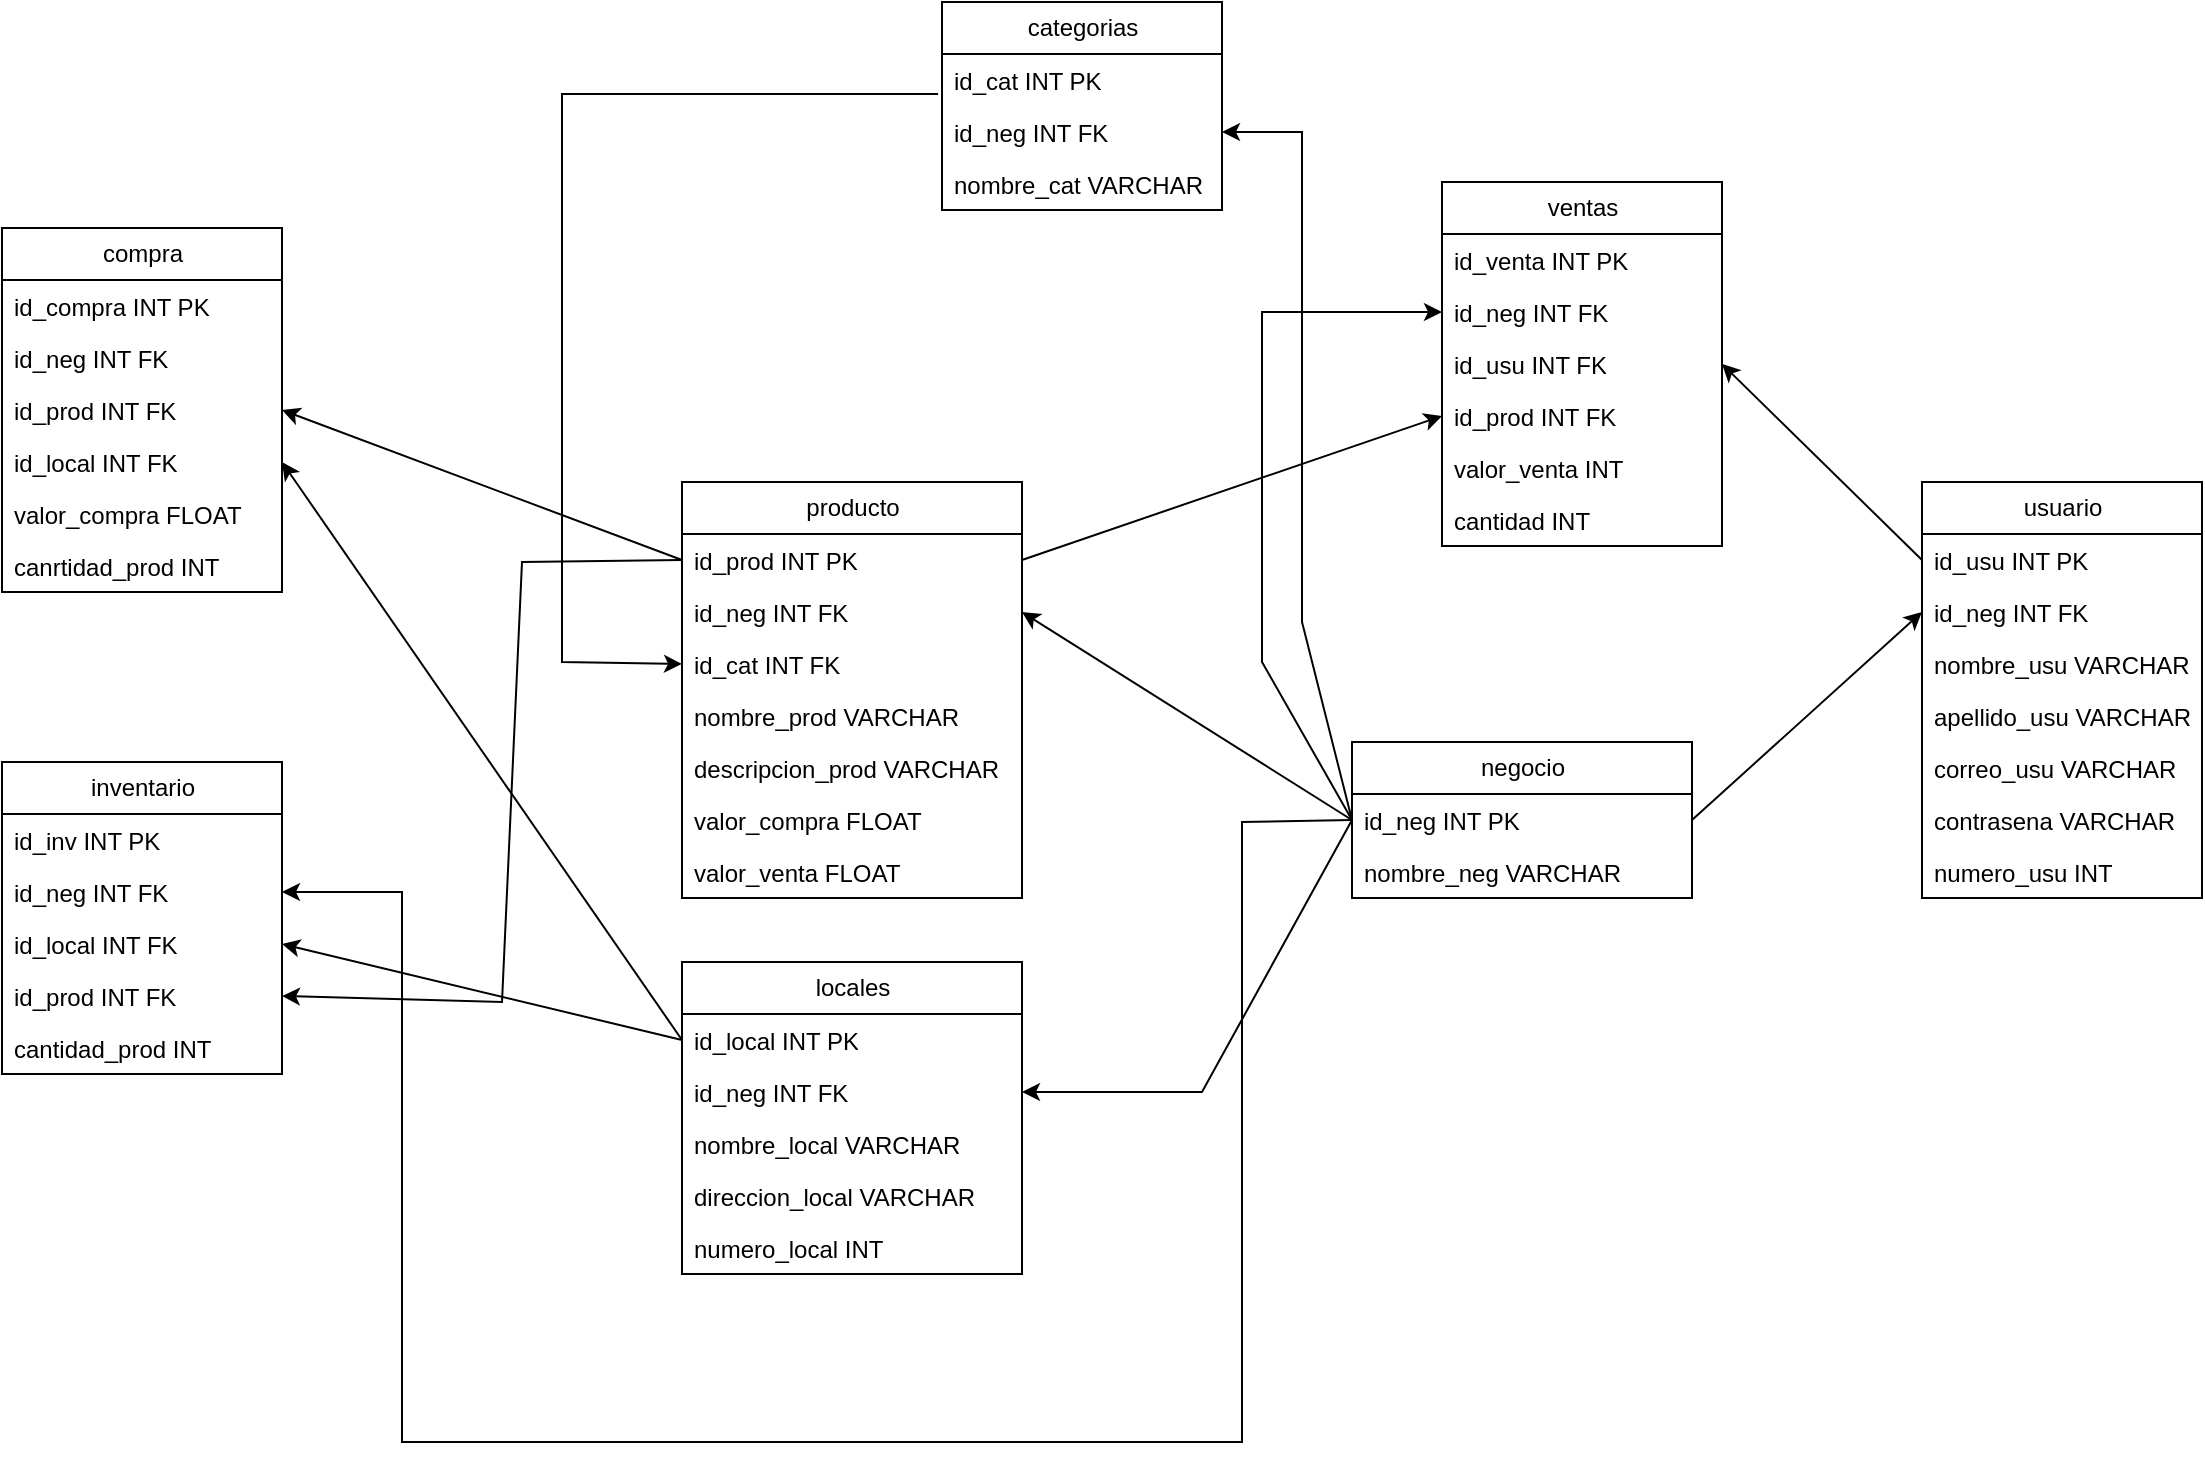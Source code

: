 <mxfile version="26.0.11">
  <diagram name="Página-1" id="N3zhP0M3xj6ttLQQ40Cn">
    <mxGraphModel dx="2261" dy="824" grid="1" gridSize="10" guides="1" tooltips="1" connect="1" arrows="1" fold="1" page="1" pageScale="1" pageWidth="827" pageHeight="1169" math="0" shadow="0">
      <root>
        <mxCell id="0" />
        <mxCell id="1" parent="0" />
        <mxCell id="WGa5YRvQy6xmYXZqtX4u-1" value="negocio" style="swimlane;fontStyle=0;childLayout=stackLayout;horizontal=1;startSize=26;fillColor=none;horizontalStack=0;resizeParent=1;resizeParentMax=0;resizeLast=0;collapsible=1;marginBottom=0;html=1;" parent="1" vertex="1">
          <mxGeometry x="385" y="460" width="170" height="78" as="geometry" />
        </mxCell>
        <mxCell id="WGa5YRvQy6xmYXZqtX4u-2" value="id_neg INT PK" style="text;strokeColor=none;fillColor=none;align=left;verticalAlign=top;spacingLeft=4;spacingRight=4;overflow=hidden;rotatable=0;points=[[0,0.5],[1,0.5]];portConstraint=eastwest;whiteSpace=wrap;html=1;" parent="WGa5YRvQy6xmYXZqtX4u-1" vertex="1">
          <mxGeometry y="26" width="170" height="26" as="geometry" />
        </mxCell>
        <mxCell id="WGa5YRvQy6xmYXZqtX4u-3" value="nombre_neg VARCHAR" style="text;strokeColor=none;fillColor=none;align=left;verticalAlign=top;spacingLeft=4;spacingRight=4;overflow=hidden;rotatable=0;points=[[0,0.5],[1,0.5]];portConstraint=eastwest;whiteSpace=wrap;html=1;" parent="WGa5YRvQy6xmYXZqtX4u-1" vertex="1">
          <mxGeometry y="52" width="170" height="26" as="geometry" />
        </mxCell>
        <mxCell id="WGa5YRvQy6xmYXZqtX4u-6" value="usuario" style="swimlane;fontStyle=0;childLayout=stackLayout;horizontal=1;startSize=26;fillColor=none;horizontalStack=0;resizeParent=1;resizeParentMax=0;resizeLast=0;collapsible=1;marginBottom=0;html=1;" parent="1" vertex="1">
          <mxGeometry x="670" y="330" width="140" height="208" as="geometry" />
        </mxCell>
        <mxCell id="WGa5YRvQy6xmYXZqtX4u-7" value="id_usu INT PK" style="text;strokeColor=none;fillColor=none;align=left;verticalAlign=top;spacingLeft=4;spacingRight=4;overflow=hidden;rotatable=0;points=[[0,0.5],[1,0.5]];portConstraint=eastwest;whiteSpace=wrap;html=1;" parent="WGa5YRvQy6xmYXZqtX4u-6" vertex="1">
          <mxGeometry y="26" width="140" height="26" as="geometry" />
        </mxCell>
        <mxCell id="WGa5YRvQy6xmYXZqtX4u-8" value="id_neg INT FK" style="text;strokeColor=none;fillColor=none;align=left;verticalAlign=top;spacingLeft=4;spacingRight=4;overflow=hidden;rotatable=0;points=[[0,0.5],[1,0.5]];portConstraint=eastwest;whiteSpace=wrap;html=1;" parent="WGa5YRvQy6xmYXZqtX4u-6" vertex="1">
          <mxGeometry y="52" width="140" height="26" as="geometry" />
        </mxCell>
        <mxCell id="WGa5YRvQy6xmYXZqtX4u-9" value="nombre_usu VARCHAR" style="text;strokeColor=none;fillColor=none;align=left;verticalAlign=top;spacingLeft=4;spacingRight=4;overflow=hidden;rotatable=0;points=[[0,0.5],[1,0.5]];portConstraint=eastwest;whiteSpace=wrap;html=1;" parent="WGa5YRvQy6xmYXZqtX4u-6" vertex="1">
          <mxGeometry y="78" width="140" height="26" as="geometry" />
        </mxCell>
        <mxCell id="WGa5YRvQy6xmYXZqtX4u-10" value="apellido_usu VARCHAR" style="text;strokeColor=none;fillColor=none;align=left;verticalAlign=top;spacingLeft=4;spacingRight=4;overflow=hidden;rotatable=0;points=[[0,0.5],[1,0.5]];portConstraint=eastwest;whiteSpace=wrap;html=1;" parent="WGa5YRvQy6xmYXZqtX4u-6" vertex="1">
          <mxGeometry y="104" width="140" height="26" as="geometry" />
        </mxCell>
        <mxCell id="WGa5YRvQy6xmYXZqtX4u-11" value="correo&lt;span style=&quot;background-color: transparent; color: light-dark(rgb(0, 0, 0), rgb(255, 255, 255));&quot;&gt;_usu VARCHAR&lt;/span&gt;" style="text;strokeColor=none;fillColor=none;align=left;verticalAlign=top;spacingLeft=4;spacingRight=4;overflow=hidden;rotatable=0;points=[[0,0.5],[1,0.5]];portConstraint=eastwest;whiteSpace=wrap;html=1;" parent="WGa5YRvQy6xmYXZqtX4u-6" vertex="1">
          <mxGeometry y="130" width="140" height="26" as="geometry" />
        </mxCell>
        <mxCell id="WGa5YRvQy6xmYXZqtX4u-12" value="&lt;span style=&quot;background-color: transparent; color: light-dark(rgb(0, 0, 0), rgb(255, 255, 255));&quot;&gt;contrasena VARCHAR&lt;/span&gt;" style="text;strokeColor=none;fillColor=none;align=left;verticalAlign=top;spacingLeft=4;spacingRight=4;overflow=hidden;rotatable=0;points=[[0,0.5],[1,0.5]];portConstraint=eastwest;whiteSpace=wrap;html=1;" parent="WGa5YRvQy6xmYXZqtX4u-6" vertex="1">
          <mxGeometry y="156" width="140" height="26" as="geometry" />
        </mxCell>
        <mxCell id="WGa5YRvQy6xmYXZqtX4u-13" value="&lt;span style=&quot;background-color: transparent; color: light-dark(rgb(0, 0, 0), rgb(255, 255, 255));&quot;&gt;numero_usu INT&lt;/span&gt;" style="text;strokeColor=none;fillColor=none;align=left;verticalAlign=top;spacingLeft=4;spacingRight=4;overflow=hidden;rotatable=0;points=[[0,0.5],[1,0.5]];portConstraint=eastwest;whiteSpace=wrap;html=1;" parent="WGa5YRvQy6xmYXZqtX4u-6" vertex="1">
          <mxGeometry y="182" width="140" height="26" as="geometry" />
        </mxCell>
        <mxCell id="WGa5YRvQy6xmYXZqtX4u-14" value="producto" style="swimlane;fontStyle=0;childLayout=stackLayout;horizontal=1;startSize=26;fillColor=none;horizontalStack=0;resizeParent=1;resizeParentMax=0;resizeLast=0;collapsible=1;marginBottom=0;html=1;" parent="1" vertex="1">
          <mxGeometry x="50" y="330" width="170" height="208" as="geometry" />
        </mxCell>
        <mxCell id="WGa5YRvQy6xmYXZqtX4u-15" value="id_prod INT PK" style="text;strokeColor=none;fillColor=none;align=left;verticalAlign=top;spacingLeft=4;spacingRight=4;overflow=hidden;rotatable=0;points=[[0,0.5],[1,0.5]];portConstraint=eastwest;whiteSpace=wrap;html=1;" parent="WGa5YRvQy6xmYXZqtX4u-14" vertex="1">
          <mxGeometry y="26" width="170" height="26" as="geometry" />
        </mxCell>
        <mxCell id="WGa5YRvQy6xmYXZqtX4u-16" value="id_neg INT FK" style="text;strokeColor=none;fillColor=none;align=left;verticalAlign=top;spacingLeft=4;spacingRight=4;overflow=hidden;rotatable=0;points=[[0,0.5],[1,0.5]];portConstraint=eastwest;whiteSpace=wrap;html=1;" parent="WGa5YRvQy6xmYXZqtX4u-14" vertex="1">
          <mxGeometry y="52" width="170" height="26" as="geometry" />
        </mxCell>
        <mxCell id="WGa5YRvQy6xmYXZqtX4u-72" value="id_cat INT FK" style="text;strokeColor=none;fillColor=none;align=left;verticalAlign=top;spacingLeft=4;spacingRight=4;overflow=hidden;rotatable=0;points=[[0,0.5],[1,0.5]];portConstraint=eastwest;whiteSpace=wrap;html=1;" parent="WGa5YRvQy6xmYXZqtX4u-14" vertex="1">
          <mxGeometry y="78" width="170" height="26" as="geometry" />
        </mxCell>
        <mxCell id="WGa5YRvQy6xmYXZqtX4u-17" value="nombre_prod VARCHAR" style="text;strokeColor=none;fillColor=none;align=left;verticalAlign=top;spacingLeft=4;spacingRight=4;overflow=hidden;rotatable=0;points=[[0,0.5],[1,0.5]];portConstraint=eastwest;whiteSpace=wrap;html=1;" parent="WGa5YRvQy6xmYXZqtX4u-14" vertex="1">
          <mxGeometry y="104" width="170" height="26" as="geometry" />
        </mxCell>
        <mxCell id="WGa5YRvQy6xmYXZqtX4u-80" value="descripcion_prod VARCHAR" style="text;strokeColor=none;fillColor=none;align=left;verticalAlign=top;spacingLeft=4;spacingRight=4;overflow=hidden;rotatable=0;points=[[0,0.5],[1,0.5]];portConstraint=eastwest;whiteSpace=wrap;html=1;" parent="WGa5YRvQy6xmYXZqtX4u-14" vertex="1">
          <mxGeometry y="130" width="170" height="26" as="geometry" />
        </mxCell>
        <mxCell id="WGa5YRvQy6xmYXZqtX4u-18" value="valor_compra FLOAT" style="text;strokeColor=none;fillColor=none;align=left;verticalAlign=top;spacingLeft=4;spacingRight=4;overflow=hidden;rotatable=0;points=[[0,0.5],[1,0.5]];portConstraint=eastwest;whiteSpace=wrap;html=1;" parent="WGa5YRvQy6xmYXZqtX4u-14" vertex="1">
          <mxGeometry y="156" width="170" height="26" as="geometry" />
        </mxCell>
        <mxCell id="WGa5YRvQy6xmYXZqtX4u-19" value="valor_venta FLOAT" style="text;strokeColor=none;fillColor=none;align=left;verticalAlign=top;spacingLeft=4;spacingRight=4;overflow=hidden;rotatable=0;points=[[0,0.5],[1,0.5]];portConstraint=eastwest;whiteSpace=wrap;html=1;" parent="WGa5YRvQy6xmYXZqtX4u-14" vertex="1">
          <mxGeometry y="182" width="170" height="26" as="geometry" />
        </mxCell>
        <mxCell id="WGa5YRvQy6xmYXZqtX4u-20" value="" style="endArrow=classic;html=1;rounded=0;exitX=1;exitY=0.5;exitDx=0;exitDy=0;entryX=0;entryY=0.5;entryDx=0;entryDy=0;" parent="1" source="WGa5YRvQy6xmYXZqtX4u-2" target="WGa5YRvQy6xmYXZqtX4u-8" edge="1">
          <mxGeometry width="50" height="50" relative="1" as="geometry">
            <mxPoint x="390" y="580" as="sourcePoint" />
            <mxPoint x="440" y="530" as="targetPoint" />
            <Array as="points" />
          </mxGeometry>
        </mxCell>
        <mxCell id="WGa5YRvQy6xmYXZqtX4u-21" value="" style="endArrow=classic;html=1;rounded=0;entryX=1;entryY=0.5;entryDx=0;entryDy=0;exitX=0;exitY=0.5;exitDx=0;exitDy=0;" parent="1" source="WGa5YRvQy6xmYXZqtX4u-2" target="WGa5YRvQy6xmYXZqtX4u-16" edge="1">
          <mxGeometry width="50" height="50" relative="1" as="geometry">
            <mxPoint x="390" y="580" as="sourcePoint" />
            <mxPoint x="440" y="530" as="targetPoint" />
            <Array as="points" />
          </mxGeometry>
        </mxCell>
        <mxCell id="WGa5YRvQy6xmYXZqtX4u-22" value="ventas" style="swimlane;fontStyle=0;childLayout=stackLayout;horizontal=1;startSize=26;fillColor=none;horizontalStack=0;resizeParent=1;resizeParentMax=0;resizeLast=0;collapsible=1;marginBottom=0;html=1;" parent="1" vertex="1">
          <mxGeometry x="430" y="180" width="140" height="182" as="geometry" />
        </mxCell>
        <mxCell id="WGa5YRvQy6xmYXZqtX4u-23" value="id_venta INT PK" style="text;strokeColor=none;fillColor=none;align=left;verticalAlign=top;spacingLeft=4;spacingRight=4;overflow=hidden;rotatable=0;points=[[0,0.5],[1,0.5]];portConstraint=eastwest;whiteSpace=wrap;html=1;" parent="WGa5YRvQy6xmYXZqtX4u-22" vertex="1">
          <mxGeometry y="26" width="140" height="26" as="geometry" />
        </mxCell>
        <mxCell id="WGa5YRvQy6xmYXZqtX4u-24" value="id_neg INT FK" style="text;strokeColor=none;fillColor=none;align=left;verticalAlign=top;spacingLeft=4;spacingRight=4;overflow=hidden;rotatable=0;points=[[0,0.5],[1,0.5]];portConstraint=eastwest;whiteSpace=wrap;html=1;" parent="WGa5YRvQy6xmYXZqtX4u-22" vertex="1">
          <mxGeometry y="52" width="140" height="26" as="geometry" />
        </mxCell>
        <mxCell id="WGa5YRvQy6xmYXZqtX4u-25" value="id_usu INT FK" style="text;strokeColor=none;fillColor=none;align=left;verticalAlign=top;spacingLeft=4;spacingRight=4;overflow=hidden;rotatable=0;points=[[0,0.5],[1,0.5]];portConstraint=eastwest;whiteSpace=wrap;html=1;" parent="WGa5YRvQy6xmYXZqtX4u-22" vertex="1">
          <mxGeometry y="78" width="140" height="26" as="geometry" />
        </mxCell>
        <mxCell id="WGa5YRvQy6xmYXZqtX4u-31" value="id_prod INT FK" style="text;strokeColor=none;fillColor=none;align=left;verticalAlign=top;spacingLeft=4;spacingRight=4;overflow=hidden;rotatable=0;points=[[0,0.5],[1,0.5]];portConstraint=eastwest;whiteSpace=wrap;html=1;" parent="WGa5YRvQy6xmYXZqtX4u-22" vertex="1">
          <mxGeometry y="104" width="140" height="26" as="geometry" />
        </mxCell>
        <mxCell id="WGa5YRvQy6xmYXZqtX4u-32" value="valor_venta INT" style="text;strokeColor=none;fillColor=none;align=left;verticalAlign=top;spacingLeft=4;spacingRight=4;overflow=hidden;rotatable=0;points=[[0,0.5],[1,0.5]];portConstraint=eastwest;whiteSpace=wrap;html=1;" parent="WGa5YRvQy6xmYXZqtX4u-22" vertex="1">
          <mxGeometry y="130" width="140" height="26" as="geometry" />
        </mxCell>
        <mxCell id="jqw6ygp8dyEbyfCsHurS-11" value="cantidad INT" style="text;strokeColor=none;fillColor=none;align=left;verticalAlign=top;spacingLeft=4;spacingRight=4;overflow=hidden;rotatable=0;points=[[0,0.5],[1,0.5]];portConstraint=eastwest;whiteSpace=wrap;html=1;" vertex="1" parent="WGa5YRvQy6xmYXZqtX4u-22">
          <mxGeometry y="156" width="140" height="26" as="geometry" />
        </mxCell>
        <mxCell id="WGa5YRvQy6xmYXZqtX4u-26" value="" style="endArrow=classic;html=1;rounded=0;entryX=1;entryY=0.5;entryDx=0;entryDy=0;exitX=0;exitY=0.5;exitDx=0;exitDy=0;" parent="1" source="WGa5YRvQy6xmYXZqtX4u-7" target="WGa5YRvQy6xmYXZqtX4u-25" edge="1">
          <mxGeometry width="50" height="50" relative="1" as="geometry">
            <mxPoint x="390" y="580" as="sourcePoint" />
            <mxPoint x="440" y="530" as="targetPoint" />
          </mxGeometry>
        </mxCell>
        <mxCell id="WGa5YRvQy6xmYXZqtX4u-33" value="" style="endArrow=classic;html=1;rounded=0;entryX=0;entryY=0.5;entryDx=0;entryDy=0;exitX=1;exitY=0.5;exitDx=0;exitDy=0;" parent="1" source="WGa5YRvQy6xmYXZqtX4u-15" target="WGa5YRvQy6xmYXZqtX4u-31" edge="1">
          <mxGeometry width="50" height="50" relative="1" as="geometry">
            <mxPoint x="390" y="380" as="sourcePoint" />
            <mxPoint x="440" y="330" as="targetPoint" />
            <Array as="points" />
          </mxGeometry>
        </mxCell>
        <mxCell id="WGa5YRvQy6xmYXZqtX4u-34" value="" style="endArrow=classic;html=1;rounded=0;entryX=0;entryY=0.5;entryDx=0;entryDy=0;exitX=0;exitY=0.5;exitDx=0;exitDy=0;" parent="1" source="WGa5YRvQy6xmYXZqtX4u-2" target="WGa5YRvQy6xmYXZqtX4u-24" edge="1">
          <mxGeometry width="50" height="50" relative="1" as="geometry">
            <mxPoint x="390" y="380" as="sourcePoint" />
            <mxPoint x="440" y="330" as="targetPoint" />
            <Array as="points">
              <mxPoint x="340" y="420" />
              <mxPoint x="340" y="245" />
            </Array>
          </mxGeometry>
        </mxCell>
        <mxCell id="WGa5YRvQy6xmYXZqtX4u-35" value="compra" style="swimlane;fontStyle=0;childLayout=stackLayout;horizontal=1;startSize=26;fillColor=none;horizontalStack=0;resizeParent=1;resizeParentMax=0;resizeLast=0;collapsible=1;marginBottom=0;html=1;" parent="1" vertex="1">
          <mxGeometry x="-290" y="203" width="140" height="182" as="geometry" />
        </mxCell>
        <mxCell id="WGa5YRvQy6xmYXZqtX4u-36" value="id_compra INT PK" style="text;strokeColor=none;fillColor=none;align=left;verticalAlign=top;spacingLeft=4;spacingRight=4;overflow=hidden;rotatable=0;points=[[0,0.5],[1,0.5]];portConstraint=eastwest;whiteSpace=wrap;html=1;" parent="WGa5YRvQy6xmYXZqtX4u-35" vertex="1">
          <mxGeometry y="26" width="140" height="26" as="geometry" />
        </mxCell>
        <mxCell id="WGa5YRvQy6xmYXZqtX4u-81" value="id_neg&lt;span style=&quot;background-color: transparent; color: light-dark(rgb(0, 0, 0), rgb(255, 255, 255));&quot;&gt;&amp;nbsp;INT FK&lt;/span&gt;" style="text;strokeColor=none;fillColor=none;align=left;verticalAlign=top;spacingLeft=4;spacingRight=4;overflow=hidden;rotatable=0;points=[[0,0.5],[1,0.5]];portConstraint=eastwest;whiteSpace=wrap;html=1;" parent="WGa5YRvQy6xmYXZqtX4u-35" vertex="1">
          <mxGeometry y="52" width="140" height="26" as="geometry" />
        </mxCell>
        <mxCell id="WGa5YRvQy6xmYXZqtX4u-37" value="id_prod INT FK" style="text;strokeColor=none;fillColor=none;align=left;verticalAlign=top;spacingLeft=4;spacingRight=4;overflow=hidden;rotatable=0;points=[[0,0.5],[1,0.5]];portConstraint=eastwest;whiteSpace=wrap;html=1;" parent="WGa5YRvQy6xmYXZqtX4u-35" vertex="1">
          <mxGeometry y="78" width="140" height="26" as="geometry" />
        </mxCell>
        <mxCell id="WGa5YRvQy6xmYXZqtX4u-44" value="id_local INT FK" style="text;strokeColor=none;fillColor=none;align=left;verticalAlign=top;spacingLeft=4;spacingRight=4;overflow=hidden;rotatable=0;points=[[0,0.5],[1,0.5]];portConstraint=eastwest;whiteSpace=wrap;html=1;" parent="WGa5YRvQy6xmYXZqtX4u-35" vertex="1">
          <mxGeometry y="104" width="140" height="26" as="geometry" />
        </mxCell>
        <mxCell id="WGa5YRvQy6xmYXZqtX4u-38" value="valor_compra FLOAT" style="text;strokeColor=none;fillColor=none;align=left;verticalAlign=top;spacingLeft=4;spacingRight=4;overflow=hidden;rotatable=0;points=[[0,0.5],[1,0.5]];portConstraint=eastwest;whiteSpace=wrap;html=1;" parent="WGa5YRvQy6xmYXZqtX4u-35" vertex="1">
          <mxGeometry y="130" width="140" height="26" as="geometry" />
        </mxCell>
        <mxCell id="WGa5YRvQy6xmYXZqtX4u-43" value="canrtidad_prod INT" style="text;strokeColor=none;fillColor=none;align=left;verticalAlign=top;spacingLeft=4;spacingRight=4;overflow=hidden;rotatable=0;points=[[0,0.5],[1,0.5]];portConstraint=eastwest;whiteSpace=wrap;html=1;" parent="WGa5YRvQy6xmYXZqtX4u-35" vertex="1">
          <mxGeometry y="156" width="140" height="26" as="geometry" />
        </mxCell>
        <mxCell id="WGa5YRvQy6xmYXZqtX4u-45" value="" style="endArrow=classic;html=1;rounded=0;entryX=1;entryY=0.5;entryDx=0;entryDy=0;exitX=0;exitY=0.5;exitDx=0;exitDy=0;" parent="1" source="WGa5YRvQy6xmYXZqtX4u-15" target="WGa5YRvQy6xmYXZqtX4u-37" edge="1">
          <mxGeometry width="50" height="50" relative="1" as="geometry">
            <mxPoint x="390" y="380" as="sourcePoint" />
            <mxPoint x="440" y="330" as="targetPoint" />
            <Array as="points" />
          </mxGeometry>
        </mxCell>
        <mxCell id="WGa5YRvQy6xmYXZqtX4u-46" value="categorias" style="swimlane;fontStyle=0;childLayout=stackLayout;horizontal=1;startSize=26;fillColor=none;horizontalStack=0;resizeParent=1;resizeParentMax=0;resizeLast=0;collapsible=1;marginBottom=0;html=1;" parent="1" vertex="1">
          <mxGeometry x="180" y="90" width="140" height="104" as="geometry" />
        </mxCell>
        <mxCell id="WGa5YRvQy6xmYXZqtX4u-48" value="id_cat INT PK" style="text;strokeColor=none;fillColor=none;align=left;verticalAlign=top;spacingLeft=4;spacingRight=4;overflow=hidden;rotatable=0;points=[[0,0.5],[1,0.5]];portConstraint=eastwest;whiteSpace=wrap;html=1;" parent="WGa5YRvQy6xmYXZqtX4u-46" vertex="1">
          <mxGeometry y="26" width="140" height="26" as="geometry" />
        </mxCell>
        <mxCell id="WGa5YRvQy6xmYXZqtX4u-47" value="id_neg INT FK" style="text;strokeColor=none;fillColor=none;align=left;verticalAlign=top;spacingLeft=4;spacingRight=4;overflow=hidden;rotatable=0;points=[[0,0.5],[1,0.5]];portConstraint=eastwest;whiteSpace=wrap;html=1;" parent="WGa5YRvQy6xmYXZqtX4u-46" vertex="1">
          <mxGeometry y="52" width="140" height="26" as="geometry" />
        </mxCell>
        <mxCell id="WGa5YRvQy6xmYXZqtX4u-49" value="nombre_cat VARCHAR" style="text;strokeColor=none;fillColor=none;align=left;verticalAlign=top;spacingLeft=4;spacingRight=4;overflow=hidden;rotatable=0;points=[[0,0.5],[1,0.5]];portConstraint=eastwest;whiteSpace=wrap;html=1;" parent="WGa5YRvQy6xmYXZqtX4u-46" vertex="1">
          <mxGeometry y="78" width="140" height="26" as="geometry" />
        </mxCell>
        <mxCell id="WGa5YRvQy6xmYXZqtX4u-50" value="" style="endArrow=classic;html=1;rounded=0;exitX=0;exitY=0.5;exitDx=0;exitDy=0;entryX=1;entryY=0.5;entryDx=0;entryDy=0;" parent="1" source="WGa5YRvQy6xmYXZqtX4u-2" target="WGa5YRvQy6xmYXZqtX4u-47" edge="1">
          <mxGeometry width="50" height="50" relative="1" as="geometry">
            <mxPoint x="390" y="480" as="sourcePoint" />
            <mxPoint x="440" y="430" as="targetPoint" />
            <Array as="points">
              <mxPoint x="360" y="400" />
              <mxPoint x="360" y="155" />
            </Array>
          </mxGeometry>
        </mxCell>
        <mxCell id="WGa5YRvQy6xmYXZqtX4u-55" value="locales" style="swimlane;fontStyle=0;childLayout=stackLayout;horizontal=1;startSize=26;fillColor=none;horizontalStack=0;resizeParent=1;resizeParentMax=0;resizeLast=0;collapsible=1;marginBottom=0;html=1;" parent="1" vertex="1">
          <mxGeometry x="50" y="570" width="170" height="156" as="geometry" />
        </mxCell>
        <mxCell id="WGa5YRvQy6xmYXZqtX4u-56" value="id_local INT PK" style="text;strokeColor=none;fillColor=none;align=left;verticalAlign=top;spacingLeft=4;spacingRight=4;overflow=hidden;rotatable=0;points=[[0,0.5],[1,0.5]];portConstraint=eastwest;whiteSpace=wrap;html=1;" parent="WGa5YRvQy6xmYXZqtX4u-55" vertex="1">
          <mxGeometry y="26" width="170" height="26" as="geometry" />
        </mxCell>
        <mxCell id="WGa5YRvQy6xmYXZqtX4u-57" value="id_neg INT FK" style="text;strokeColor=none;fillColor=none;align=left;verticalAlign=top;spacingLeft=4;spacingRight=4;overflow=hidden;rotatable=0;points=[[0,0.5],[1,0.5]];portConstraint=eastwest;whiteSpace=wrap;html=1;" parent="WGa5YRvQy6xmYXZqtX4u-55" vertex="1">
          <mxGeometry y="52" width="170" height="26" as="geometry" />
        </mxCell>
        <mxCell id="WGa5YRvQy6xmYXZqtX4u-58" value="nombre_local VARCHAR" style="text;strokeColor=none;fillColor=none;align=left;verticalAlign=top;spacingLeft=4;spacingRight=4;overflow=hidden;rotatable=0;points=[[0,0.5],[1,0.5]];portConstraint=eastwest;whiteSpace=wrap;html=1;" parent="WGa5YRvQy6xmYXZqtX4u-55" vertex="1">
          <mxGeometry y="78" width="170" height="26" as="geometry" />
        </mxCell>
        <mxCell id="WGa5YRvQy6xmYXZqtX4u-59" value="direccion_local VARCHAR" style="text;strokeColor=none;fillColor=none;align=left;verticalAlign=top;spacingLeft=4;spacingRight=4;overflow=hidden;rotatable=0;points=[[0,0.5],[1,0.5]];portConstraint=eastwest;whiteSpace=wrap;html=1;" parent="WGa5YRvQy6xmYXZqtX4u-55" vertex="1">
          <mxGeometry y="104" width="170" height="26" as="geometry" />
        </mxCell>
        <mxCell id="WGa5YRvQy6xmYXZqtX4u-60" value="numero_local INT" style="text;strokeColor=none;fillColor=none;align=left;verticalAlign=top;spacingLeft=4;spacingRight=4;overflow=hidden;rotatable=0;points=[[0,0.5],[1,0.5]];portConstraint=eastwest;whiteSpace=wrap;html=1;" parent="WGa5YRvQy6xmYXZqtX4u-55" vertex="1">
          <mxGeometry y="130" width="170" height="26" as="geometry" />
        </mxCell>
        <mxCell id="WGa5YRvQy6xmYXZqtX4u-63" value="" style="endArrow=classic;html=1;rounded=0;entryX=1;entryY=0.5;entryDx=0;entryDy=0;exitX=0;exitY=0.5;exitDx=0;exitDy=0;" parent="1" source="WGa5YRvQy6xmYXZqtX4u-2" target="WGa5YRvQy6xmYXZqtX4u-57" edge="1">
          <mxGeometry width="50" height="50" relative="1" as="geometry">
            <mxPoint x="370" y="400" as="sourcePoint" />
            <mxPoint x="440" y="430" as="targetPoint" />
            <Array as="points">
              <mxPoint x="310" y="635" />
            </Array>
          </mxGeometry>
        </mxCell>
        <mxCell id="WGa5YRvQy6xmYXZqtX4u-78" value="" style="endArrow=classic;html=1;rounded=0;entryX=0;entryY=0.5;entryDx=0;entryDy=0;exitX=-0.014;exitY=0.769;exitDx=0;exitDy=0;exitPerimeter=0;" parent="1" source="WGa5YRvQy6xmYXZqtX4u-48" target="WGa5YRvQy6xmYXZqtX4u-72" edge="1">
          <mxGeometry width="50" height="50" relative="1" as="geometry">
            <mxPoint x="-80" y="560" as="sourcePoint" />
            <mxPoint x="-30" y="510" as="targetPoint" />
            <Array as="points">
              <mxPoint x="-10" y="136" />
              <mxPoint x="-10" y="420" />
            </Array>
          </mxGeometry>
        </mxCell>
        <mxCell id="WGa5YRvQy6xmYXZqtX4u-79" value="" style="endArrow=classic;html=1;rounded=0;entryX=1;entryY=0.5;entryDx=0;entryDy=0;exitX=0;exitY=0.5;exitDx=0;exitDy=0;" parent="1" source="WGa5YRvQy6xmYXZqtX4u-56" target="WGa5YRvQy6xmYXZqtX4u-44" edge="1">
          <mxGeometry width="50" height="50" relative="1" as="geometry">
            <mxPoint x="390" y="480" as="sourcePoint" />
            <mxPoint x="440" y="430" as="targetPoint" />
            <Array as="points" />
          </mxGeometry>
        </mxCell>
        <mxCell id="jqw6ygp8dyEbyfCsHurS-1" value="inventario" style="swimlane;fontStyle=0;childLayout=stackLayout;horizontal=1;startSize=26;fillColor=none;horizontalStack=0;resizeParent=1;resizeParentMax=0;resizeLast=0;collapsible=1;marginBottom=0;html=1;" vertex="1" parent="1">
          <mxGeometry x="-290" y="470" width="140" height="156" as="geometry" />
        </mxCell>
        <mxCell id="jqw6ygp8dyEbyfCsHurS-2" value="id_inv INT PK" style="text;strokeColor=none;fillColor=none;align=left;verticalAlign=top;spacingLeft=4;spacingRight=4;overflow=hidden;rotatable=0;points=[[0,0.5],[1,0.5]];portConstraint=eastwest;whiteSpace=wrap;html=1;" vertex="1" parent="jqw6ygp8dyEbyfCsHurS-1">
          <mxGeometry y="26" width="140" height="26" as="geometry" />
        </mxCell>
        <mxCell id="jqw6ygp8dyEbyfCsHurS-3" value="id_neg INT FK" style="text;strokeColor=none;fillColor=none;align=left;verticalAlign=top;spacingLeft=4;spacingRight=4;overflow=hidden;rotatable=0;points=[[0,0.5],[1,0.5]];portConstraint=eastwest;whiteSpace=wrap;html=1;" vertex="1" parent="jqw6ygp8dyEbyfCsHurS-1">
          <mxGeometry y="52" width="140" height="26" as="geometry" />
        </mxCell>
        <mxCell id="jqw6ygp8dyEbyfCsHurS-4" value="id_local INT FK" style="text;strokeColor=none;fillColor=none;align=left;verticalAlign=top;spacingLeft=4;spacingRight=4;overflow=hidden;rotatable=0;points=[[0,0.5],[1,0.5]];portConstraint=eastwest;whiteSpace=wrap;html=1;" vertex="1" parent="jqw6ygp8dyEbyfCsHurS-1">
          <mxGeometry y="78" width="140" height="26" as="geometry" />
        </mxCell>
        <mxCell id="jqw6ygp8dyEbyfCsHurS-5" value="id_prod INT FK" style="text;strokeColor=none;fillColor=none;align=left;verticalAlign=top;spacingLeft=4;spacingRight=4;overflow=hidden;rotatable=0;points=[[0,0.5],[1,0.5]];portConstraint=eastwest;whiteSpace=wrap;html=1;" vertex="1" parent="jqw6ygp8dyEbyfCsHurS-1">
          <mxGeometry y="104" width="140" height="26" as="geometry" />
        </mxCell>
        <mxCell id="jqw6ygp8dyEbyfCsHurS-6" value="cantidad_prod INT" style="text;strokeColor=none;fillColor=none;align=left;verticalAlign=top;spacingLeft=4;spacingRight=4;overflow=hidden;rotatable=0;points=[[0,0.5],[1,0.5]];portConstraint=eastwest;whiteSpace=wrap;html=1;" vertex="1" parent="jqw6ygp8dyEbyfCsHurS-1">
          <mxGeometry y="130" width="140" height="26" as="geometry" />
        </mxCell>
        <mxCell id="jqw6ygp8dyEbyfCsHurS-8" value="" style="endArrow=classic;html=1;rounded=0;entryX=1;entryY=0.5;entryDx=0;entryDy=0;exitX=0;exitY=0.5;exitDx=0;exitDy=0;" edge="1" parent="1" source="WGa5YRvQy6xmYXZqtX4u-2" target="jqw6ygp8dyEbyfCsHurS-3">
          <mxGeometry width="50" height="50" relative="1" as="geometry">
            <mxPoint x="320" y="550" as="sourcePoint" />
            <mxPoint x="370" y="500" as="targetPoint" />
            <Array as="points">
              <mxPoint x="330" y="500" />
              <mxPoint x="330" y="810" />
              <mxPoint x="-90" y="810" />
              <mxPoint x="-90" y="535" />
            </Array>
          </mxGeometry>
        </mxCell>
        <mxCell id="jqw6ygp8dyEbyfCsHurS-9" value="" style="endArrow=classic;html=1;rounded=0;entryX=1;entryY=0.5;entryDx=0;entryDy=0;exitX=0;exitY=0.5;exitDx=0;exitDy=0;" edge="1" parent="1" source="WGa5YRvQy6xmYXZqtX4u-56" target="jqw6ygp8dyEbyfCsHurS-4">
          <mxGeometry width="50" height="50" relative="1" as="geometry">
            <mxPoint x="320" y="550" as="sourcePoint" />
            <mxPoint x="370" y="500" as="targetPoint" />
          </mxGeometry>
        </mxCell>
        <mxCell id="jqw6ygp8dyEbyfCsHurS-10" value="" style="endArrow=classic;html=1;rounded=0;entryX=1;entryY=0.5;entryDx=0;entryDy=0;exitX=0;exitY=0.5;exitDx=0;exitDy=0;" edge="1" parent="1" source="WGa5YRvQy6xmYXZqtX4u-15" target="jqw6ygp8dyEbyfCsHurS-5">
          <mxGeometry width="50" height="50" relative="1" as="geometry">
            <mxPoint x="320" y="550" as="sourcePoint" />
            <mxPoint x="370" y="500" as="targetPoint" />
            <Array as="points">
              <mxPoint x="-30" y="370" />
              <mxPoint x="-40" y="590" />
            </Array>
          </mxGeometry>
        </mxCell>
      </root>
    </mxGraphModel>
  </diagram>
</mxfile>
